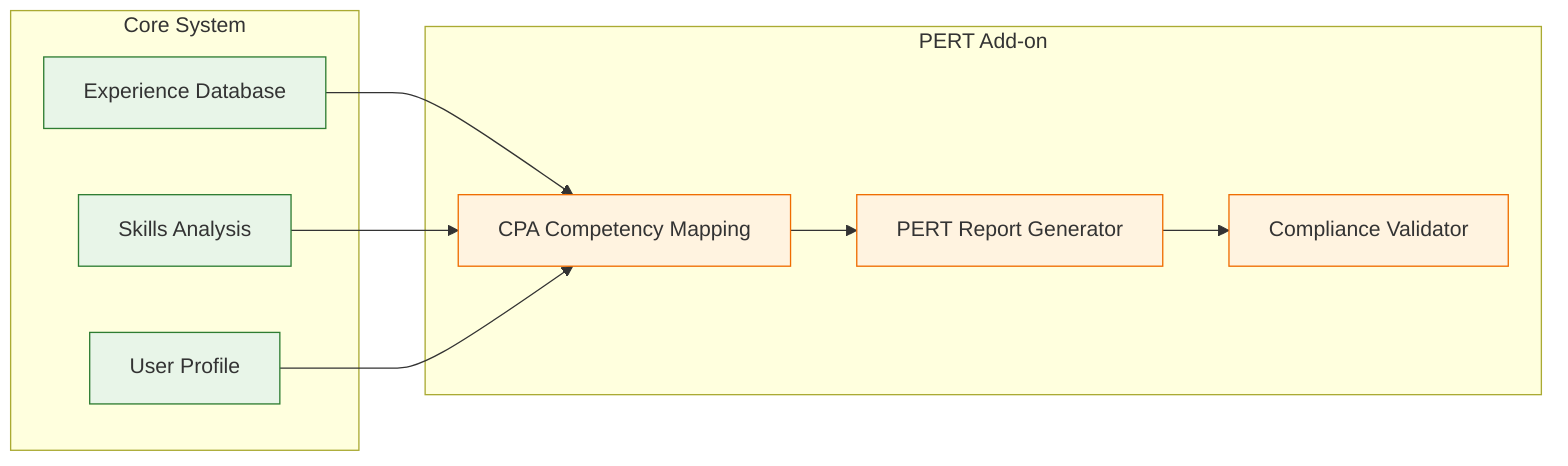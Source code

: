 graph LR
    subgraph "Core System"
        Exp[Experience Database]
        Skills[Skills Analysis]
        Profile[User Profile]
    end
    
    subgraph "PERT Add-on"
        Comp[CPA Competency Mapping]
        PERT[PERT Report Generator]
        Valid[Compliance Validator]
    end
    
    Exp --> Comp
    Skills --> Comp
    Profile --> Comp
    Comp --> PERT
    PERT --> Valid
    
    classDef core fill:#e8f5e8,stroke:#2e7d32
    classDef addon fill:#fff3e0,stroke:#ef6c00
    
    class Exp,Skills,Profile core
    class Comp,PERT,Valid addon